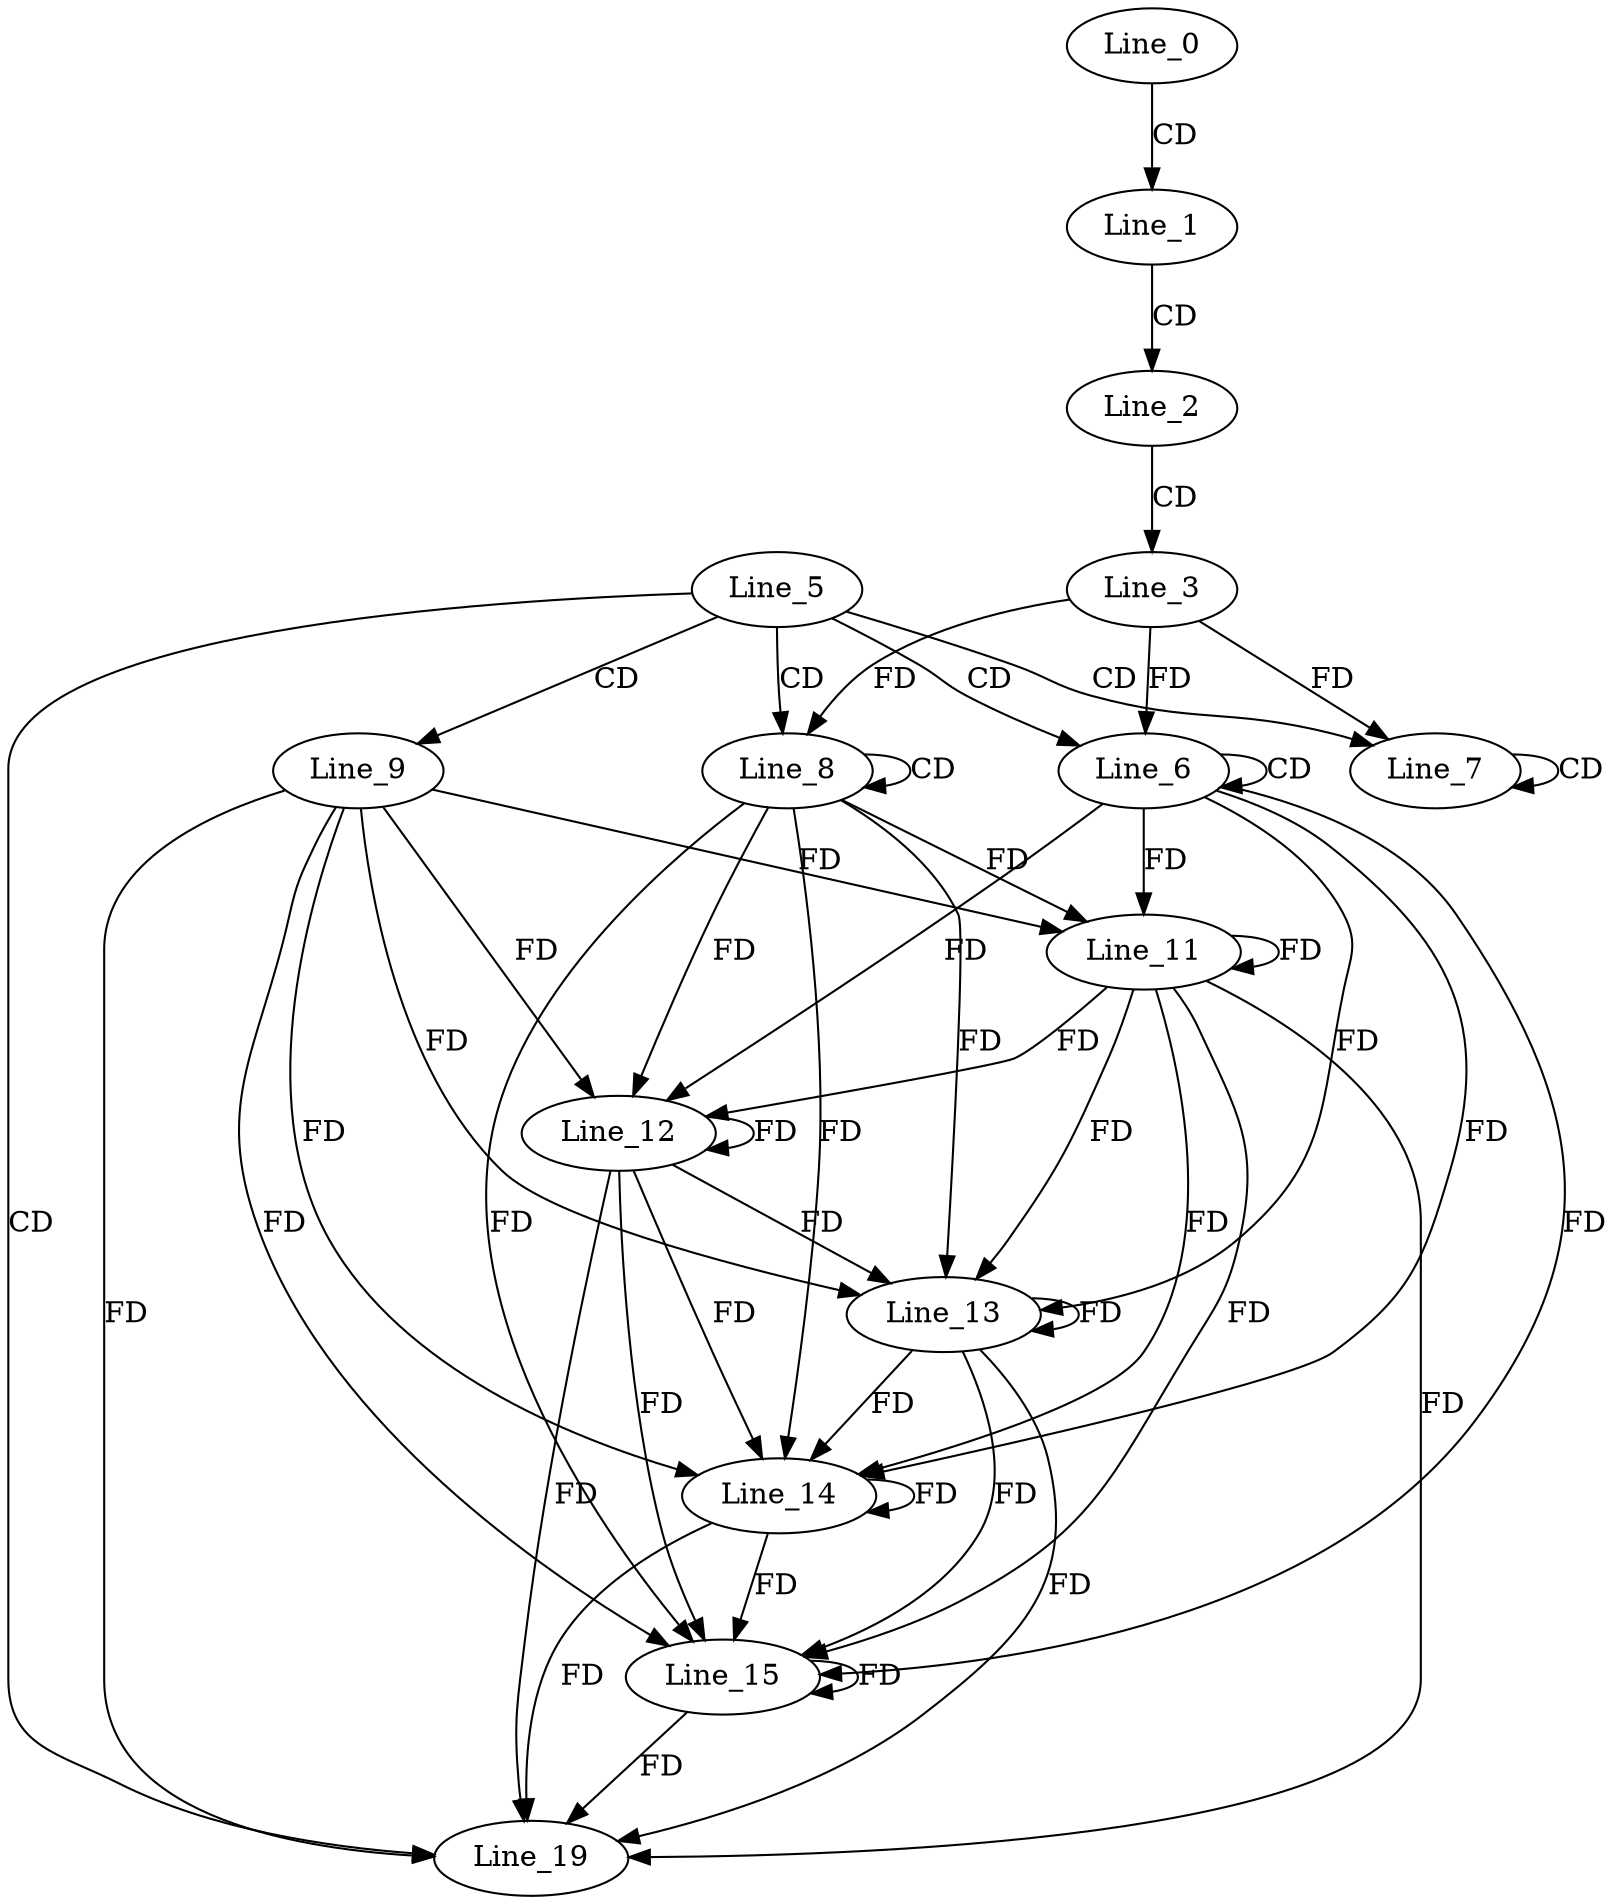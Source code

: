 digraph G {
  Line_0;
  Line_1;
  Line_2;
  Line_3;
  Line_5;
  Line_6;
  Line_6;
  Line_7;
  Line_7;
  Line_7;
  Line_8;
  Line_8;
  Line_9;
  Line_11;
  Line_12;
  Line_13;
  Line_14;
  Line_15;
  Line_19;
  Line_0 -> Line_1 [ label="CD" ];
  Line_1 -> Line_2 [ label="CD" ];
  Line_2 -> Line_3 [ label="CD" ];
  Line_5 -> Line_6 [ label="CD" ];
  Line_6 -> Line_6 [ label="CD" ];
  Line_3 -> Line_6 [ label="FD" ];
  Line_5 -> Line_7 [ label="CD" ];
  Line_7 -> Line_7 [ label="CD" ];
  Line_3 -> Line_7 [ label="FD" ];
  Line_5 -> Line_8 [ label="CD" ];
  Line_8 -> Line_8 [ label="CD" ];
  Line_3 -> Line_8 [ label="FD" ];
  Line_5 -> Line_9 [ label="CD" ];
  Line_9 -> Line_11 [ label="FD" ];
  Line_11 -> Line_11 [ label="FD" ];
  Line_6 -> Line_11 [ label="FD" ];
  Line_8 -> Line_11 [ label="FD" ];
  Line_9 -> Line_12 [ label="FD" ];
  Line_11 -> Line_12 [ label="FD" ];
  Line_12 -> Line_12 [ label="FD" ];
  Line_6 -> Line_12 [ label="FD" ];
  Line_8 -> Line_12 [ label="FD" ];
  Line_9 -> Line_13 [ label="FD" ];
  Line_11 -> Line_13 [ label="FD" ];
  Line_12 -> Line_13 [ label="FD" ];
  Line_13 -> Line_13 [ label="FD" ];
  Line_6 -> Line_13 [ label="FD" ];
  Line_8 -> Line_13 [ label="FD" ];
  Line_9 -> Line_14 [ label="FD" ];
  Line_11 -> Line_14 [ label="FD" ];
  Line_12 -> Line_14 [ label="FD" ];
  Line_13 -> Line_14 [ label="FD" ];
  Line_14 -> Line_14 [ label="FD" ];
  Line_6 -> Line_14 [ label="FD" ];
  Line_8 -> Line_14 [ label="FD" ];
  Line_9 -> Line_15 [ label="FD" ];
  Line_11 -> Line_15 [ label="FD" ];
  Line_12 -> Line_15 [ label="FD" ];
  Line_13 -> Line_15 [ label="FD" ];
  Line_14 -> Line_15 [ label="FD" ];
  Line_15 -> Line_15 [ label="FD" ];
  Line_6 -> Line_15 [ label="FD" ];
  Line_8 -> Line_15 [ label="FD" ];
  Line_5 -> Line_19 [ label="CD" ];
  Line_9 -> Line_19 [ label="FD" ];
  Line_11 -> Line_19 [ label="FD" ];
  Line_12 -> Line_19 [ label="FD" ];
  Line_13 -> Line_19 [ label="FD" ];
  Line_14 -> Line_19 [ label="FD" ];
  Line_15 -> Line_19 [ label="FD" ];
}
